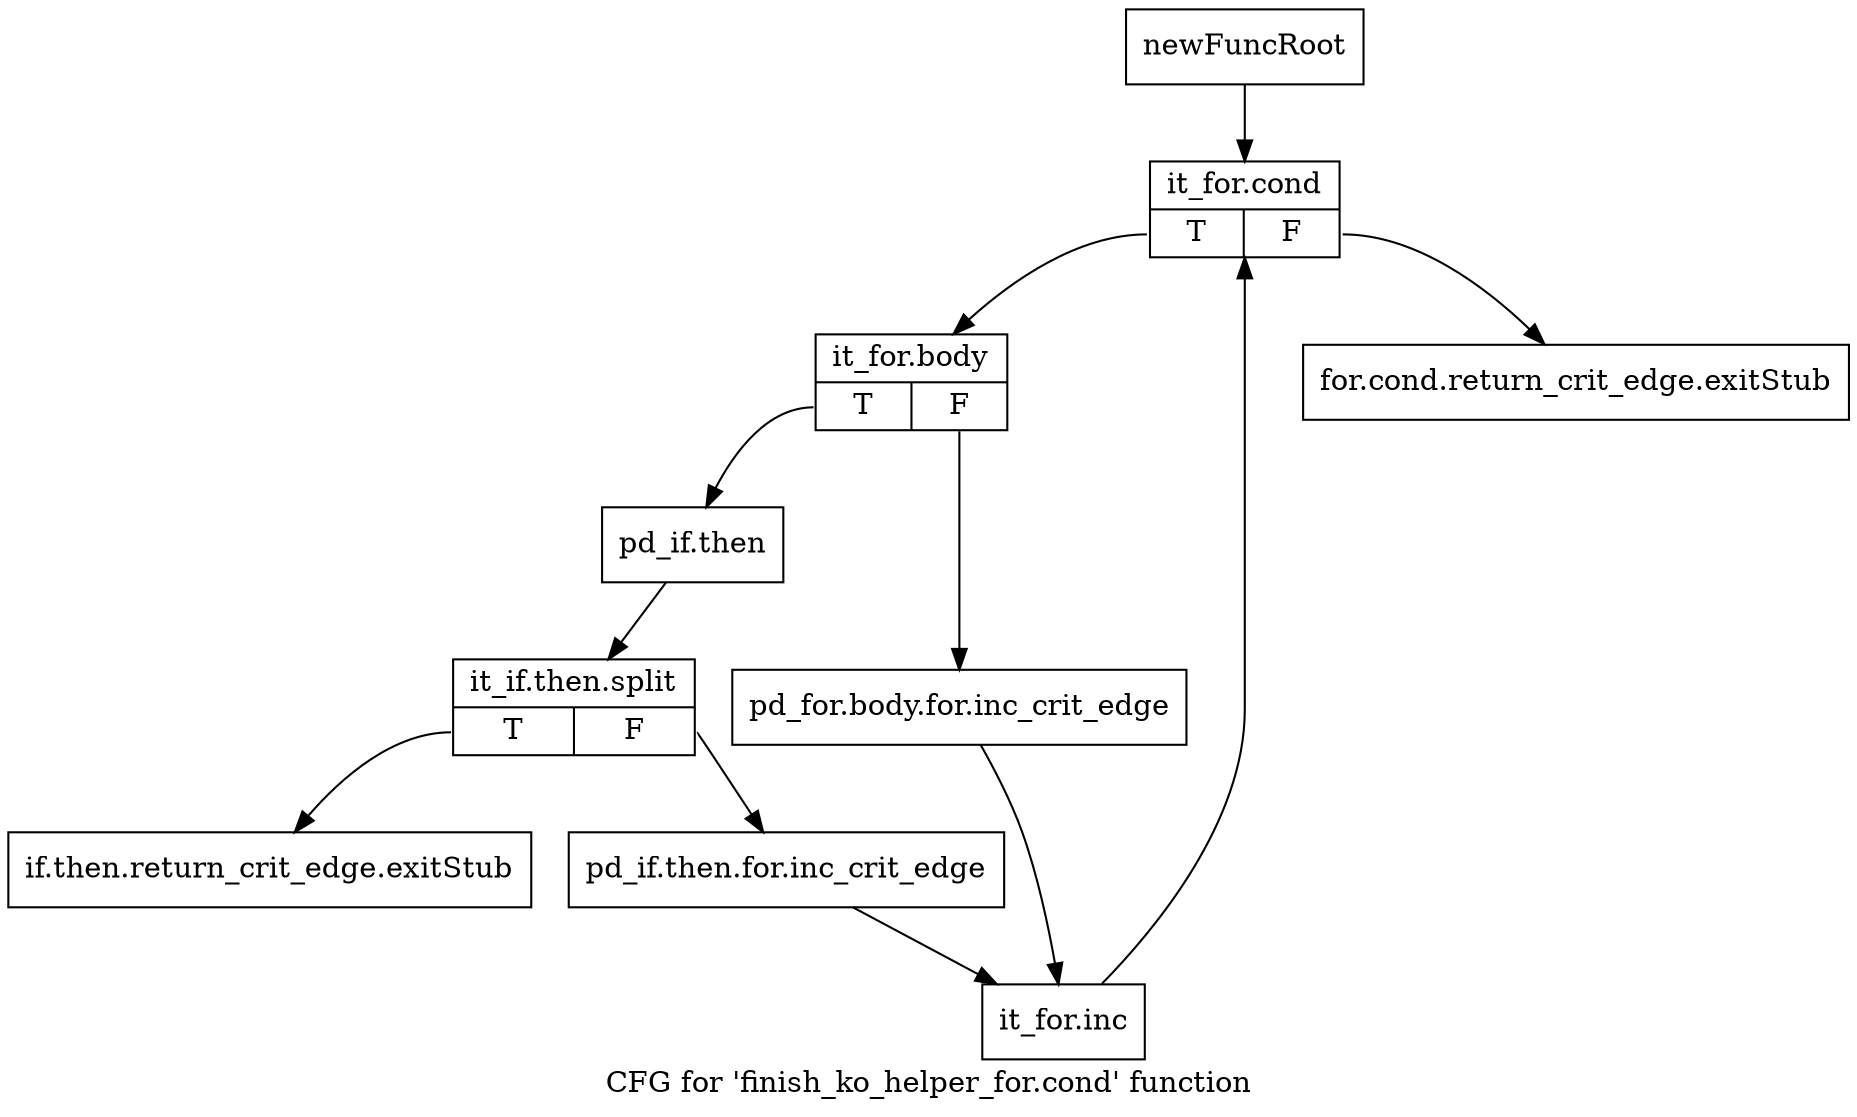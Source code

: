 digraph "CFG for 'finish_ko_helper_for.cond' function" {
	label="CFG for 'finish_ko_helper_for.cond' function";

	Node0x48c73d0 [shape=record,label="{newFuncRoot}"];
	Node0x48c73d0 -> Node0x48c7950;
	Node0x48c78b0 [shape=record,label="{for.cond.return_crit_edge.exitStub}"];
	Node0x48c7900 [shape=record,label="{if.then.return_crit_edge.exitStub}"];
	Node0x48c7950 [shape=record,label="{it_for.cond|{<s0>T|<s1>F}}"];
	Node0x48c7950:s0 -> Node0x48c79a0;
	Node0x48c7950:s1 -> Node0x48c78b0;
	Node0x48c79a0 [shape=record,label="{it_for.body|{<s0>T|<s1>F}}"];
	Node0x48c79a0:s0 -> Node0x48c7a40;
	Node0x48c79a0:s1 -> Node0x48c79f0;
	Node0x48c79f0 [shape=record,label="{pd_for.body.for.inc_crit_edge}"];
	Node0x48c79f0 -> Node0x48c7ae0;
	Node0x48c7a40 [shape=record,label="{pd_if.then}"];
	Node0x48c7a40 -> Node0x55e9b20;
	Node0x55e9b20 [shape=record,label="{it_if.then.split|{<s0>T|<s1>F}}"];
	Node0x55e9b20:s0 -> Node0x48c7900;
	Node0x55e9b20:s1 -> Node0x48c7a90;
	Node0x48c7a90 [shape=record,label="{pd_if.then.for.inc_crit_edge}"];
	Node0x48c7a90 -> Node0x48c7ae0;
	Node0x48c7ae0 [shape=record,label="{it_for.inc}"];
	Node0x48c7ae0 -> Node0x48c7950;
}
